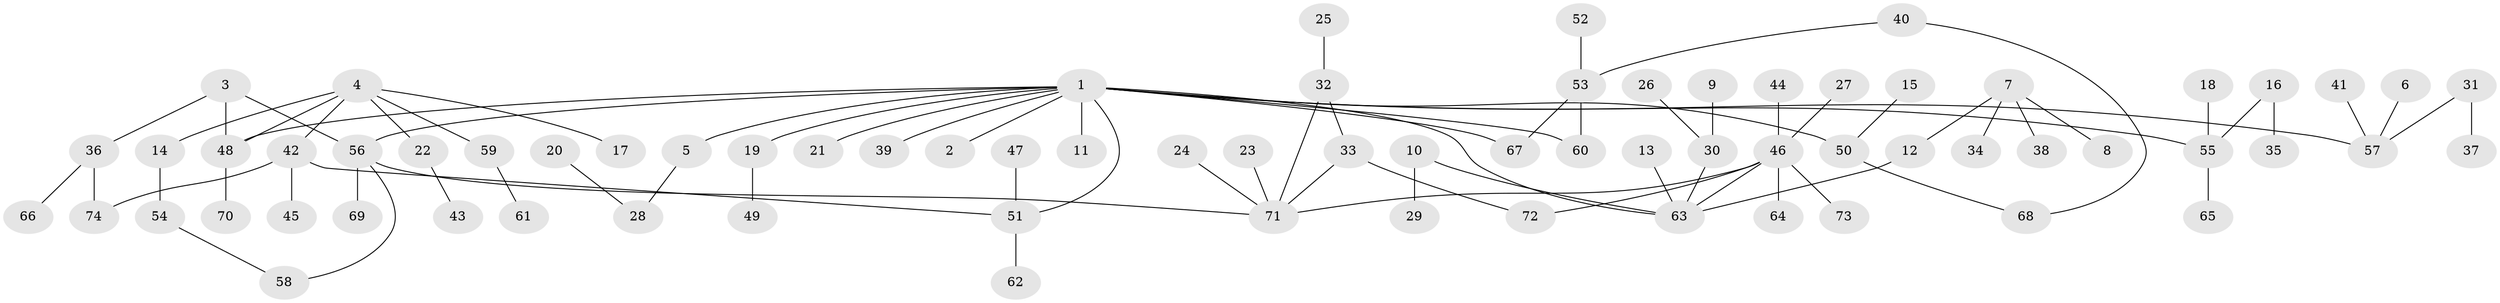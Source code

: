 // original degree distribution, {5: 0.034013605442176874, 10: 0.006802721088435374, 8: 0.006802721088435374, 4: 0.08163265306122448, 3: 0.14965986394557823, 1: 0.4421768707482993, 2: 0.2653061224489796, 6: 0.013605442176870748}
// Generated by graph-tools (version 1.1) at 2025/25/03/09/25 03:25:25]
// undirected, 74 vertices, 82 edges
graph export_dot {
graph [start="1"]
  node [color=gray90,style=filled];
  1;
  2;
  3;
  4;
  5;
  6;
  7;
  8;
  9;
  10;
  11;
  12;
  13;
  14;
  15;
  16;
  17;
  18;
  19;
  20;
  21;
  22;
  23;
  24;
  25;
  26;
  27;
  28;
  29;
  30;
  31;
  32;
  33;
  34;
  35;
  36;
  37;
  38;
  39;
  40;
  41;
  42;
  43;
  44;
  45;
  46;
  47;
  48;
  49;
  50;
  51;
  52;
  53;
  54;
  55;
  56;
  57;
  58;
  59;
  60;
  61;
  62;
  63;
  64;
  65;
  66;
  67;
  68;
  69;
  70;
  71;
  72;
  73;
  74;
  1 -- 2 [weight=1.0];
  1 -- 5 [weight=1.0];
  1 -- 11 [weight=1.0];
  1 -- 19 [weight=1.0];
  1 -- 21 [weight=1.0];
  1 -- 39 [weight=1.0];
  1 -- 48 [weight=1.0];
  1 -- 50 [weight=1.0];
  1 -- 51 [weight=1.0];
  1 -- 55 [weight=1.0];
  1 -- 56 [weight=1.0];
  1 -- 57 [weight=1.0];
  1 -- 60 [weight=1.0];
  1 -- 63 [weight=1.0];
  1 -- 67 [weight=1.0];
  3 -- 36 [weight=1.0];
  3 -- 48 [weight=2.0];
  3 -- 56 [weight=1.0];
  4 -- 14 [weight=1.0];
  4 -- 17 [weight=1.0];
  4 -- 22 [weight=1.0];
  4 -- 42 [weight=1.0];
  4 -- 48 [weight=1.0];
  4 -- 59 [weight=1.0];
  5 -- 28 [weight=1.0];
  6 -- 57 [weight=1.0];
  7 -- 8 [weight=1.0];
  7 -- 12 [weight=1.0];
  7 -- 34 [weight=1.0];
  7 -- 38 [weight=1.0];
  9 -- 30 [weight=1.0];
  10 -- 29 [weight=1.0];
  10 -- 63 [weight=1.0];
  12 -- 63 [weight=1.0];
  13 -- 63 [weight=1.0];
  14 -- 54 [weight=1.0];
  15 -- 50 [weight=1.0];
  16 -- 35 [weight=1.0];
  16 -- 55 [weight=1.0];
  18 -- 55 [weight=1.0];
  19 -- 49 [weight=1.0];
  20 -- 28 [weight=1.0];
  22 -- 43 [weight=1.0];
  23 -- 71 [weight=1.0];
  24 -- 71 [weight=1.0];
  25 -- 32 [weight=1.0];
  26 -- 30 [weight=1.0];
  27 -- 46 [weight=1.0];
  30 -- 63 [weight=1.0];
  31 -- 37 [weight=1.0];
  31 -- 57 [weight=1.0];
  32 -- 33 [weight=1.0];
  32 -- 71 [weight=1.0];
  33 -- 71 [weight=1.0];
  33 -- 72 [weight=1.0];
  36 -- 66 [weight=1.0];
  36 -- 74 [weight=1.0];
  40 -- 53 [weight=1.0];
  40 -- 68 [weight=1.0];
  41 -- 57 [weight=1.0];
  42 -- 45 [weight=1.0];
  42 -- 51 [weight=1.0];
  42 -- 74 [weight=1.0];
  44 -- 46 [weight=1.0];
  46 -- 63 [weight=1.0];
  46 -- 64 [weight=1.0];
  46 -- 71 [weight=1.0];
  46 -- 72 [weight=1.0];
  46 -- 73 [weight=1.0];
  47 -- 51 [weight=1.0];
  48 -- 70 [weight=1.0];
  50 -- 68 [weight=1.0];
  51 -- 62 [weight=1.0];
  52 -- 53 [weight=1.0];
  53 -- 60 [weight=1.0];
  53 -- 67 [weight=1.0];
  54 -- 58 [weight=1.0];
  55 -- 65 [weight=1.0];
  56 -- 58 [weight=1.0];
  56 -- 69 [weight=1.0];
  56 -- 71 [weight=1.0];
  59 -- 61 [weight=1.0];
}
